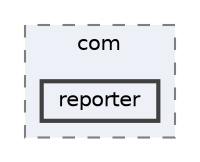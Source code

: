 digraph "C:/Dev/ezRPC/LogReporter/LogReporterTool/com/reporter"
{
 // LATEX_PDF_SIZE
  bgcolor="transparent";
  edge [fontname=Helvetica,fontsize=10,labelfontname=Helvetica,labelfontsize=10];
  node [fontname=Helvetica,fontsize=10,shape=box,height=0.2,width=0.4];
  compound=true
  subgraph clusterdir_47ca9ee472f49efaf9a614bddc300198 {
    graph [ bgcolor="#edf0f7", pencolor="grey50", label="com", fontname=Helvetica,fontsize=10 style="filled,dashed", URL="dir_47ca9ee472f49efaf9a614bddc300198.html",tooltip=""]
  dir_06fa8a48edecc98cd628892654d849f3 [label="reporter", fillcolor="#edf0f7", color="grey25", style="filled,bold", URL="dir_06fa8a48edecc98cd628892654d849f3.html",tooltip=""];
  }
}

